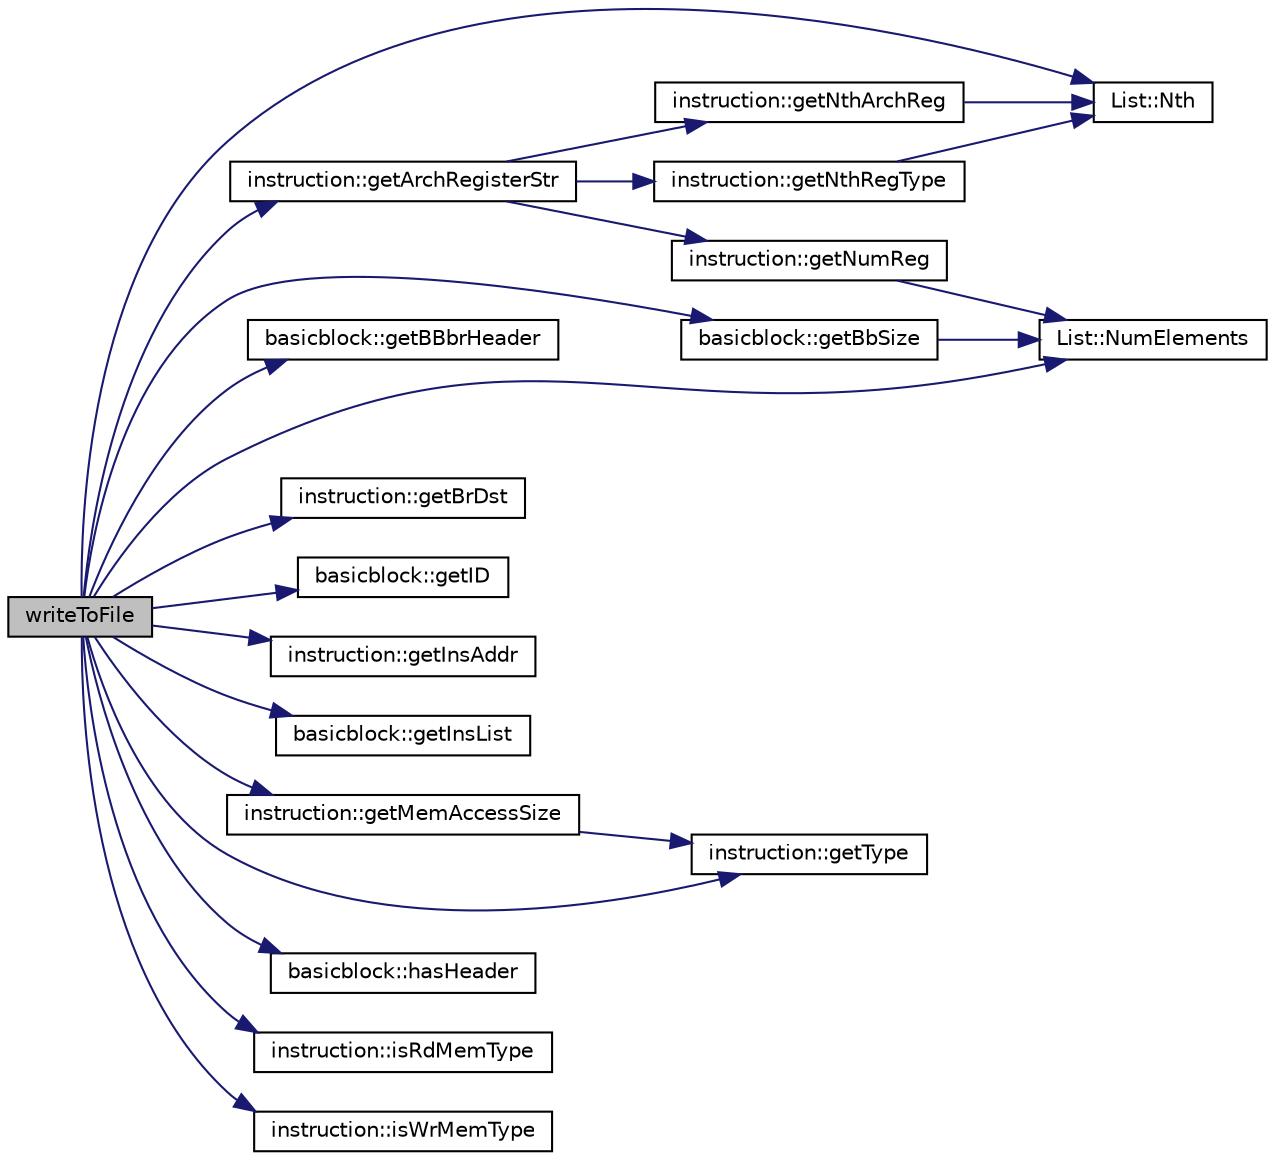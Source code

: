 digraph G
{
  edge [fontname="Helvetica",fontsize="10",labelfontname="Helvetica",labelfontsize="10"];
  node [fontname="Helvetica",fontsize="10",shape=record];
  rankdir=LR;
  Node1 [label="writeToFile",height=0.2,width=0.4,color="black", fillcolor="grey75", style="filled" fontcolor="black"];
  Node1 -> Node2 [color="midnightblue",fontsize="10",style="solid"];
  Node2 [label="instruction::getArchRegisterStr",height=0.2,width=0.4,color="black", fillcolor="white", style="filled",URL="$classinstruction.html#a4cbd72801622336cca5bf1061f3cda6a"];
  Node2 -> Node3 [color="midnightblue",fontsize="10",style="solid"];
  Node3 [label="instruction::getNthArchReg",height=0.2,width=0.4,color="black", fillcolor="white", style="filled",URL="$classinstruction.html#a7d49a66c0f3b426f1cf8fd335a5f3b6a"];
  Node3 -> Node4 [color="midnightblue",fontsize="10",style="solid"];
  Node4 [label="List::Nth",height=0.2,width=0.4,color="black", fillcolor="white", style="filled",URL="$classList.html#a5eb964816de33c85e1d46658ddf8c6c4"];
  Node2 -> Node5 [color="midnightblue",fontsize="10",style="solid"];
  Node5 [label="instruction::getNthRegType",height=0.2,width=0.4,color="black", fillcolor="white", style="filled",URL="$classinstruction.html#a9701f53aafaf1b2298378665059cef33"];
  Node5 -> Node4 [color="midnightblue",fontsize="10",style="solid"];
  Node2 -> Node6 [color="midnightblue",fontsize="10",style="solid"];
  Node6 [label="instruction::getNumReg",height=0.2,width=0.4,color="black", fillcolor="white", style="filled",URL="$classinstruction.html#af64e1265e882da7e152bd47cb7794c3b"];
  Node6 -> Node7 [color="midnightblue",fontsize="10",style="solid"];
  Node7 [label="List::NumElements",height=0.2,width=0.4,color="black", fillcolor="white", style="filled",URL="$classList.html#ac2e9d50f703b01bf643fa6ce50837c26"];
  Node1 -> Node8 [color="midnightblue",fontsize="10",style="solid"];
  Node8 [label="basicblock::getBBbrHeader",height=0.2,width=0.4,color="black", fillcolor="white", style="filled",URL="$classbasicblock.html#aba106088c0783baf1a57018bbc091fe1"];
  Node1 -> Node9 [color="midnightblue",fontsize="10",style="solid"];
  Node9 [label="basicblock::getBbSize",height=0.2,width=0.4,color="black", fillcolor="white", style="filled",URL="$classbasicblock.html#a42862e82af55ea72dc2e69ad32f3df29"];
  Node9 -> Node7 [color="midnightblue",fontsize="10",style="solid"];
  Node1 -> Node10 [color="midnightblue",fontsize="10",style="solid"];
  Node10 [label="instruction::getBrDst",height=0.2,width=0.4,color="black", fillcolor="white", style="filled",URL="$classinstruction.html#ad9d2ab40d6cf65d68172316c37438497"];
  Node1 -> Node11 [color="midnightblue",fontsize="10",style="solid"];
  Node11 [label="basicblock::getID",height=0.2,width=0.4,color="black", fillcolor="white", style="filled",URL="$classbasicblock.html#aff434c369968fe5fb3151d8ec00665b4"];
  Node1 -> Node12 [color="midnightblue",fontsize="10",style="solid"];
  Node12 [label="instruction::getInsAddr",height=0.2,width=0.4,color="black", fillcolor="white", style="filled",URL="$classinstruction.html#ac1fabe854c85726785052c7a5ebf6d39"];
  Node1 -> Node13 [color="midnightblue",fontsize="10",style="solid"];
  Node13 [label="basicblock::getInsList",height=0.2,width=0.4,color="black", fillcolor="white", style="filled",URL="$classbasicblock.html#adc40d816c82feedc1f7027fc29470d90"];
  Node1 -> Node14 [color="midnightblue",fontsize="10",style="solid"];
  Node14 [label="instruction::getMemAccessSize",height=0.2,width=0.4,color="black", fillcolor="white", style="filled",URL="$classinstruction.html#a7811c2dd5418e30c53d2da2460e0d47c"];
  Node14 -> Node15 [color="midnightblue",fontsize="10",style="solid"];
  Node15 [label="instruction::getType",height=0.2,width=0.4,color="black", fillcolor="white", style="filled",URL="$classinstruction.html#a47623362d505a662b974624f81288389"];
  Node1 -> Node15 [color="midnightblue",fontsize="10",style="solid"];
  Node1 -> Node16 [color="midnightblue",fontsize="10",style="solid"];
  Node16 [label="basicblock::hasHeader",height=0.2,width=0.4,color="black", fillcolor="white", style="filled",URL="$classbasicblock.html#af49545fcc35042634fa48f78ca9f55cb"];
  Node1 -> Node17 [color="midnightblue",fontsize="10",style="solid"];
  Node17 [label="instruction::isRdMemType",height=0.2,width=0.4,color="black", fillcolor="white", style="filled",URL="$classinstruction.html#abf5f8947b16c91c4e21b82bec378008f"];
  Node1 -> Node18 [color="midnightblue",fontsize="10",style="solid"];
  Node18 [label="instruction::isWrMemType",height=0.2,width=0.4,color="black", fillcolor="white", style="filled",URL="$classinstruction.html#a0eab1a0a392f17d7ec46e6dbf1ce21fb"];
  Node1 -> Node4 [color="midnightblue",fontsize="10",style="solid"];
  Node1 -> Node7 [color="midnightblue",fontsize="10",style="solid"];
}
